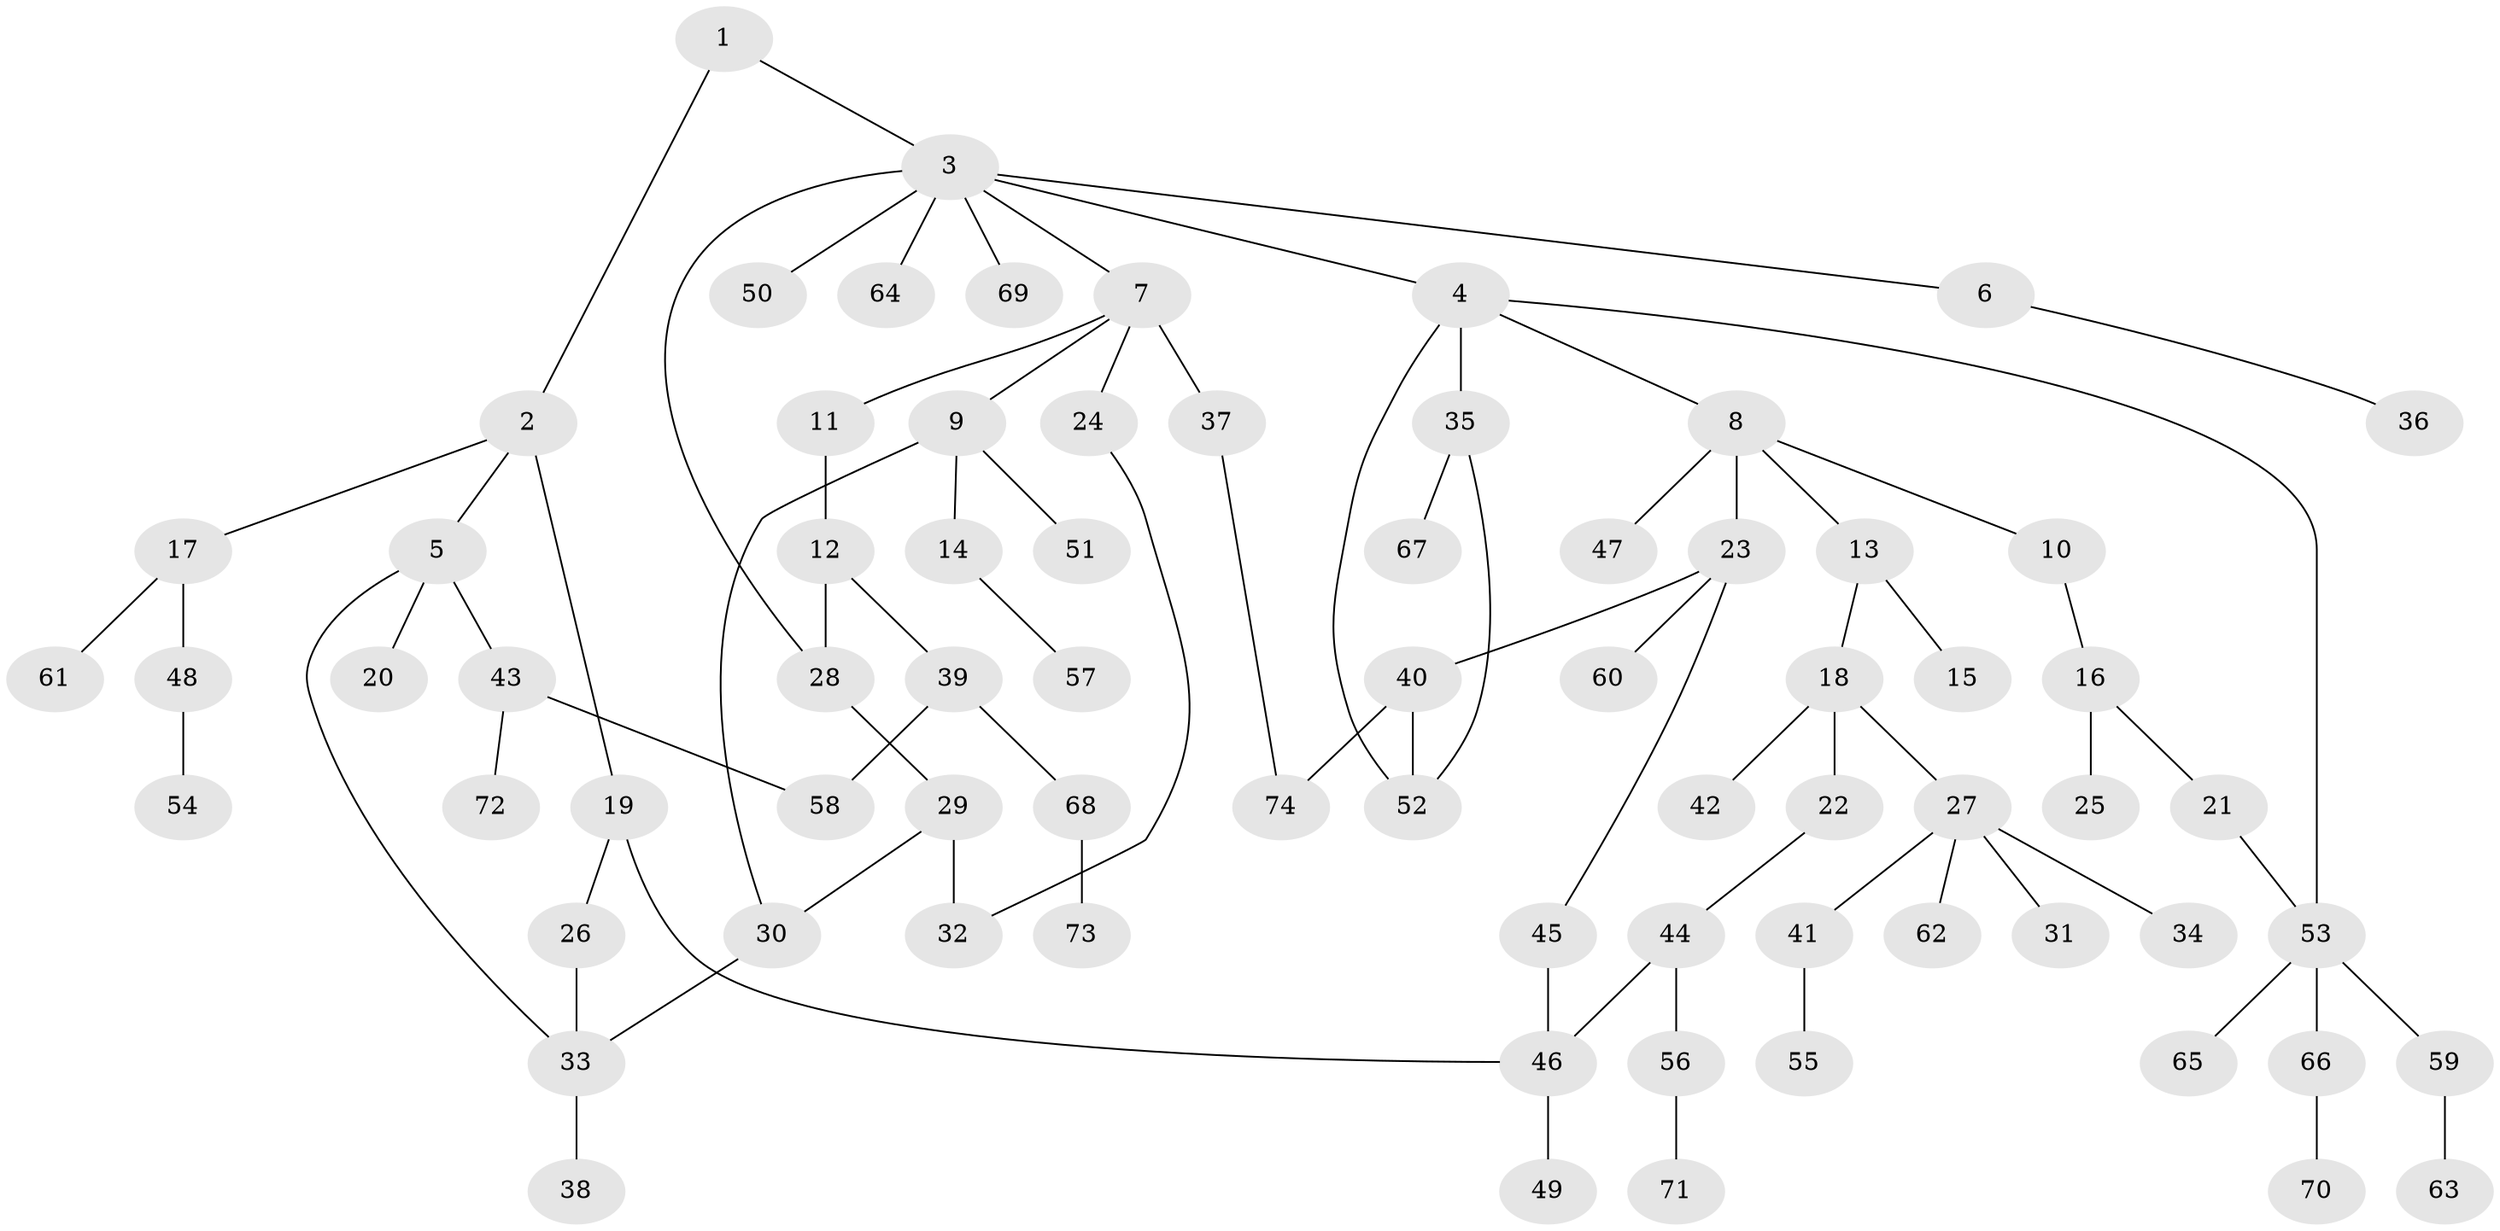 // Generated by graph-tools (version 1.1) at 2025/49/03/09/25 03:49:17]
// undirected, 74 vertices, 85 edges
graph export_dot {
graph [start="1"]
  node [color=gray90,style=filled];
  1;
  2;
  3;
  4;
  5;
  6;
  7;
  8;
  9;
  10;
  11;
  12;
  13;
  14;
  15;
  16;
  17;
  18;
  19;
  20;
  21;
  22;
  23;
  24;
  25;
  26;
  27;
  28;
  29;
  30;
  31;
  32;
  33;
  34;
  35;
  36;
  37;
  38;
  39;
  40;
  41;
  42;
  43;
  44;
  45;
  46;
  47;
  48;
  49;
  50;
  51;
  52;
  53;
  54;
  55;
  56;
  57;
  58;
  59;
  60;
  61;
  62;
  63;
  64;
  65;
  66;
  67;
  68;
  69;
  70;
  71;
  72;
  73;
  74;
  1 -- 2;
  1 -- 3;
  2 -- 5;
  2 -- 17;
  2 -- 19;
  3 -- 4;
  3 -- 6;
  3 -- 7;
  3 -- 50;
  3 -- 64;
  3 -- 69;
  3 -- 28;
  4 -- 8;
  4 -- 35;
  4 -- 53;
  4 -- 52;
  5 -- 20;
  5 -- 43;
  5 -- 33;
  6 -- 36;
  7 -- 9;
  7 -- 11;
  7 -- 24;
  7 -- 37;
  8 -- 10;
  8 -- 13;
  8 -- 23;
  8 -- 47;
  9 -- 14;
  9 -- 30;
  9 -- 51;
  10 -- 16;
  11 -- 12;
  12 -- 28;
  12 -- 39;
  13 -- 15;
  13 -- 18;
  14 -- 57;
  16 -- 21;
  16 -- 25;
  17 -- 48;
  17 -- 61;
  18 -- 22;
  18 -- 27;
  18 -- 42;
  19 -- 26;
  19 -- 46;
  21 -- 53;
  22 -- 44;
  23 -- 40;
  23 -- 45;
  23 -- 60;
  24 -- 32;
  26 -- 33;
  27 -- 31;
  27 -- 34;
  27 -- 41;
  27 -- 62;
  28 -- 29;
  29 -- 32;
  29 -- 30;
  30 -- 33;
  33 -- 38;
  35 -- 67;
  35 -- 52;
  37 -- 74;
  39 -- 58;
  39 -- 68;
  40 -- 52;
  40 -- 74;
  41 -- 55;
  43 -- 72;
  43 -- 58;
  44 -- 56;
  44 -- 46;
  45 -- 46;
  46 -- 49;
  48 -- 54;
  53 -- 59;
  53 -- 65;
  53 -- 66;
  56 -- 71;
  59 -- 63;
  66 -- 70;
  68 -- 73;
}
